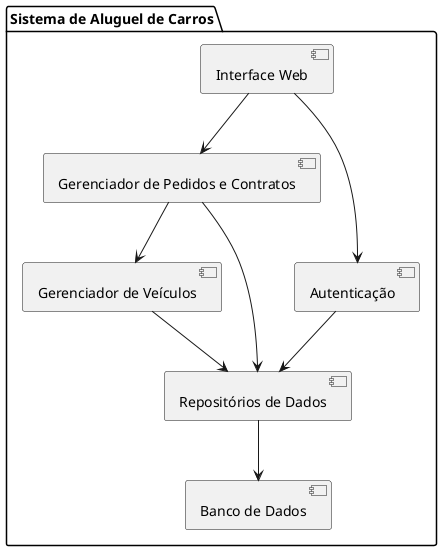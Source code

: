 @startuml

package "Sistema de Aluguel de Carros" {

    [Interface Web] --> [Gerenciador de Pedidos e Contratos]
    [Interface Web] --> [Autenticação]
    
    [Gerenciador de Pedidos e Contratos] --> [Gerenciador de Veículos]
    [Gerenciador de Pedidos e Contratos] --> [Repositórios de Dados]

    [Autenticação] --> [Repositórios de Dados]
    [Gerenciador de Veículos] --> [Repositórios de Dados]
    [Repositórios de Dados] --> [Banco de Dados]

}

@enduml
